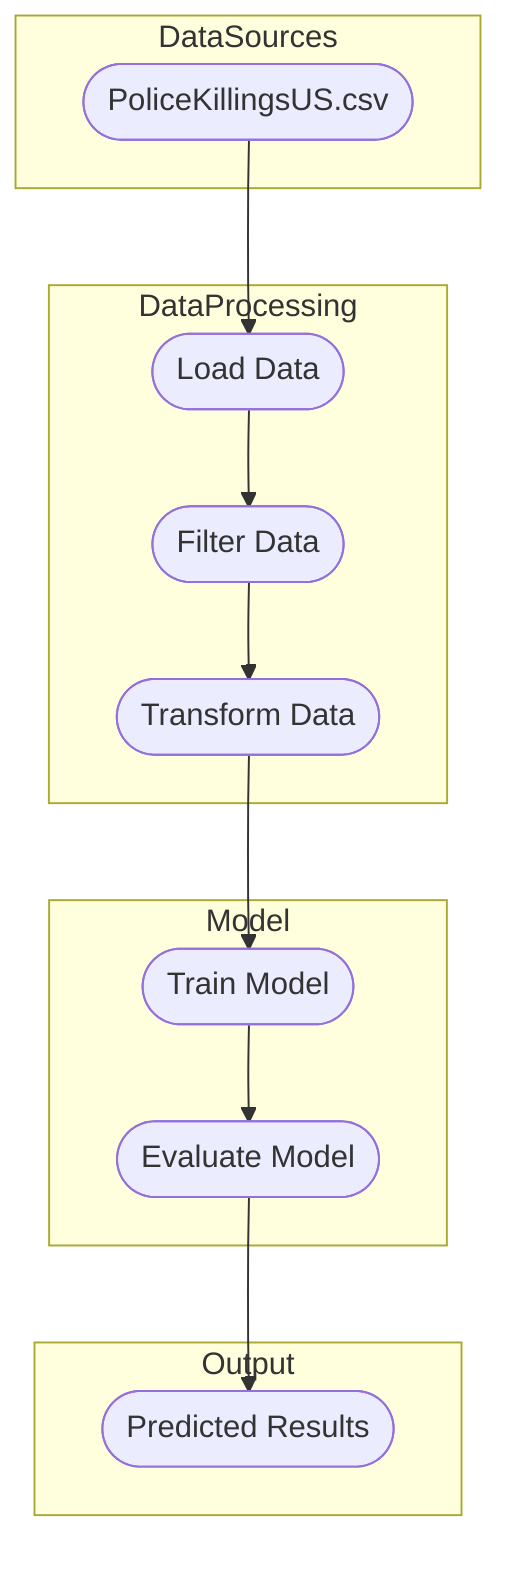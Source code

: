 flowchart TD
    subgraph DataSources
        DS1(["PoliceKillingsUS.csv"])
    end
    subgraph DataProcessing
        DP1(["Load Data"])
        DP2(["Filter Data"])
        DP3(["Transform Data"])
    end
    subgraph Model
        M1(["Train Model"])
        M2(["Evaluate Model"])
    end
    subgraph Output
        O1(["Predicted Results"])
    end
    DS1 --> DP1
    DP1 --> DP2
    DP2 --> DP3
    DP3 --> M1
    M1 --> M2
    M2 --> O1
